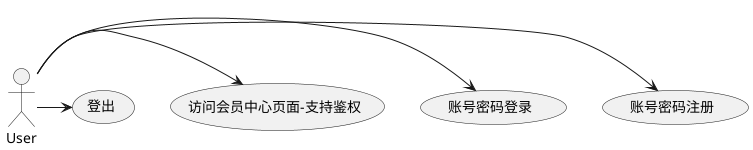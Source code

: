 @startuml
'https://plantuml.com/use-case-diagram


User -> (账号密码注册)
User -> (账号密码登录)
User -> (访问会员中心页面-支持鉴权)
User -> (登出)

@enduml